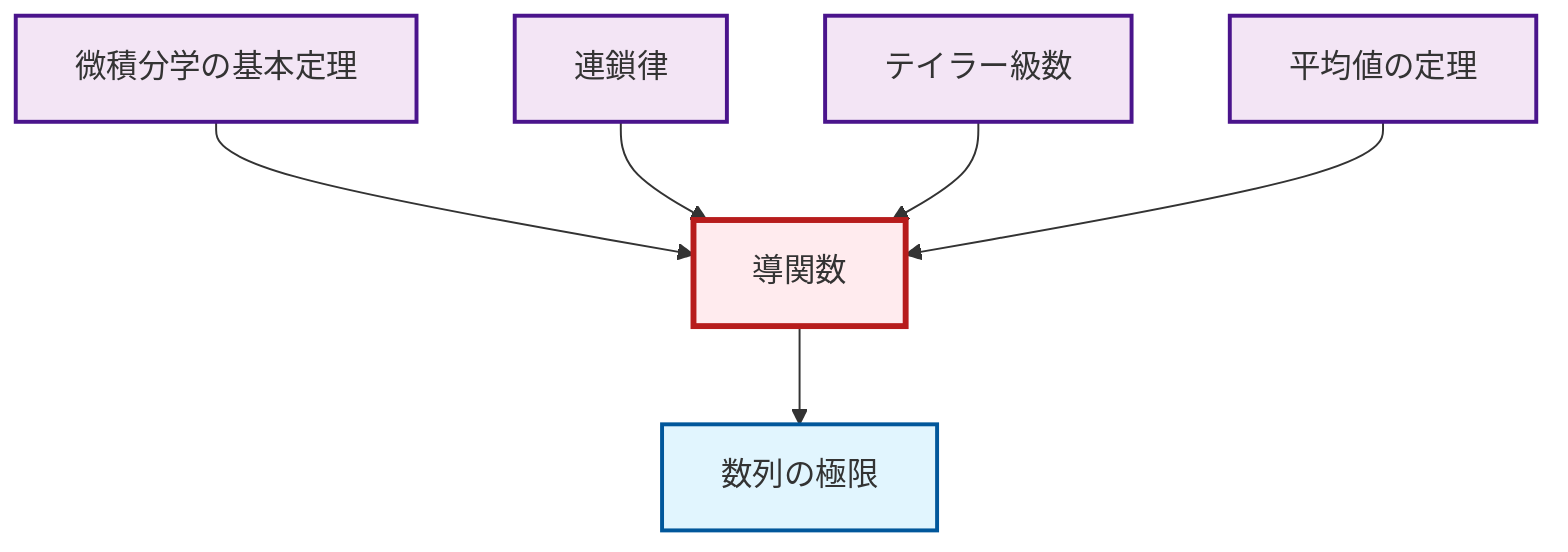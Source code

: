 graph TD
    classDef definition fill:#e1f5fe,stroke:#01579b,stroke-width:2px
    classDef theorem fill:#f3e5f5,stroke:#4a148c,stroke-width:2px
    classDef axiom fill:#fff3e0,stroke:#e65100,stroke-width:2px
    classDef example fill:#e8f5e9,stroke:#1b5e20,stroke-width:2px
    classDef current fill:#ffebee,stroke:#b71c1c,stroke-width:3px
    thm-mean-value["平均値の定理"]:::theorem
    def-limit["数列の極限"]:::definition
    thm-fundamental-calculus["微積分学の基本定理"]:::theorem
    thm-chain-rule["連鎖律"]:::theorem
    thm-taylor-series["テイラー級数"]:::theorem
    def-derivative["導関数"]:::definition
    def-derivative --> def-limit
    thm-fundamental-calculus --> def-derivative
    thm-chain-rule --> def-derivative
    thm-taylor-series --> def-derivative
    thm-mean-value --> def-derivative
    class def-derivative current